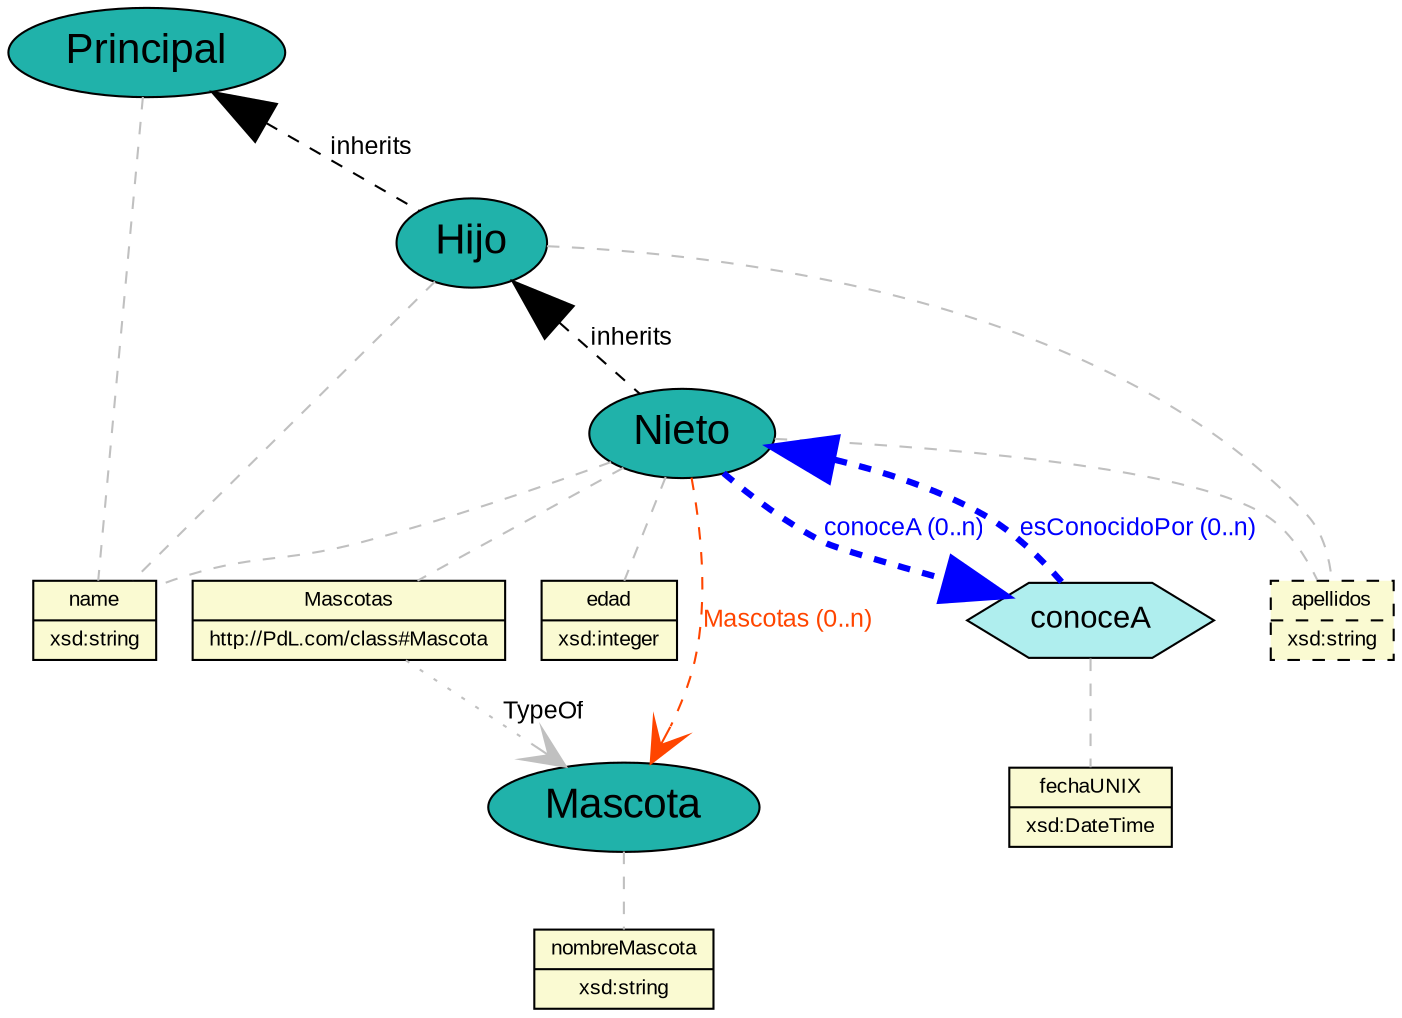 graph domain{
	//Defecto
	node [fontname="Arial"];
	edge [fontname="Arial",fontsize=12];

	//PROPERTIES
	  node [shape="record",style="filled",fillcolor="lightgoldenrodyellow",fontsize="10"]
	
	property_apellidos [label="{apellidos|xsd:string}",style="filled,dashed"];
	property_nombreMascota [label="{nombreMascota|xsd:string}"];
	property_Mascotas [label="{Mascotas|http://PdL.com/class#Mascota}"];
	property_name [label="{name|xsd:string}"];
	property_edad [label="{edad|xsd:integer}"];
	property_fechaUNIX [label="{fechaUNIX|xsd:DateTime}"];

	//CLASES
	node [shape="ellipse",style="filled",fillcolor="lightseagreen",fontsize="20"]	
	
	class_Hijo [label="Hijo"];
	class_Principal [label="Principal"];
	class_Mascota [label="Mascota"];
	class_Nieto [label="Nieto"];

	//RELACIONES
	node [shape="hexagon",style="filled",fillcolor="paleturquoise",fontsize="15"]	
	
	relationship_conoceA [label=conoceA];

	//CLASE -- PROPIEDAD

edge[style="dashed",len="3",color="grey"]	
	class_Hijo -- property_apellidos;
	class_Principal -- property_name;
	class_Mascota -- property_nombreMascota;
	class_Nieto -- property_edad;
	class_Nieto -- property_Mascotas;
	class_Hijo -- property_name
	class_Nieto -- property_name
	class_Nieto -- property_apellidos

	//RELACION -- PROPIEDAD
	
	relationship_conoceA -- property_fechaUNIX;

	// uso indirecto de definición de tipos
	edge[style="dotted",arrowhead="vee",dir="forward",arrowsize="2"];
	property_Mascotas -- class_Mascota [label="TypeOf"];

	// asociaciones a través de atributos marcadas de forma directa
	edge[fontcolor="orangered", color="orangered", style="dashed", arrowhead="vee",dir="forward",arrowsize="2"];
	class_Nieto -- class_Mascota [label="Mascotas (0..n) "];

	// herencias
	edge[len="5"fontcolor="black",color="black",arrowhead="normal",arrowsize="3",dir="back",]	class_Principal -- class_Hijo [label="inherits"];
	class_Hijo -- class_Nieto [label="inherits"];

	// enlaces de relaciones
	edge[len="2",penwidth="3",color="blue",fontcolor="blue",dir="forward",arrowhead="normal"]
	class_Nieto -- relationship_conoceA [label="conoceA (0..n)"];
	relationship_conoceA -- class_Nieto [label="esConocidoPor (0..n)"];

}

